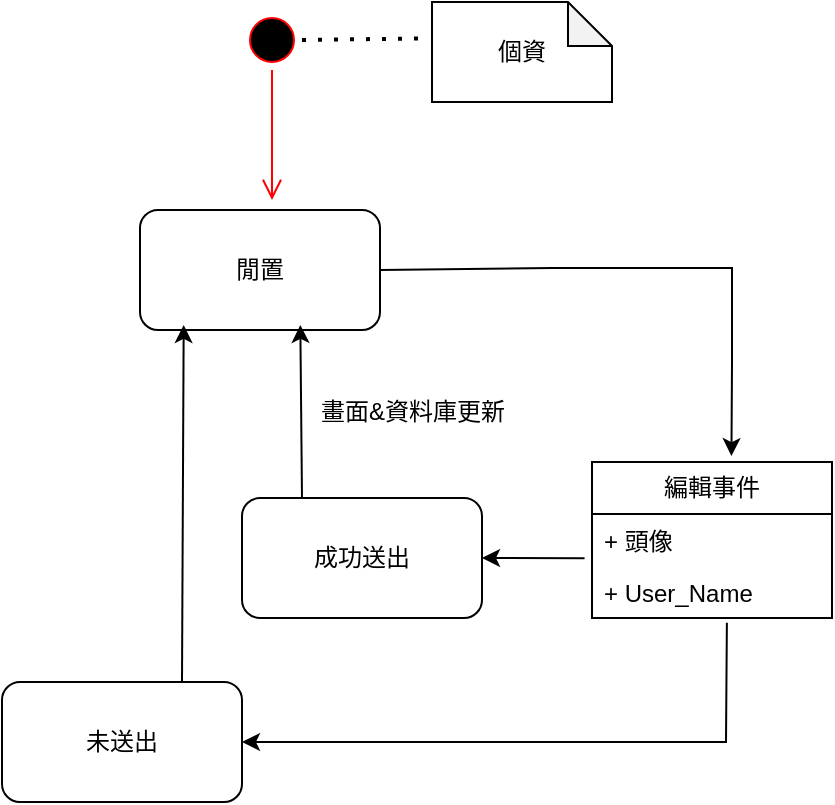 <mxfile version="27.0.6">
  <diagram name="第 1 页" id="ogQoeFHI9kEToF9do8_h">
    <mxGraphModel dx="807" dy="911" grid="1" gridSize="10" guides="1" tooltips="1" connect="1" arrows="1" fold="1" page="1" pageScale="1" pageWidth="827" pageHeight="1169" math="0" shadow="0">
      <root>
        <mxCell id="0" />
        <mxCell id="1" parent="0" />
        <mxCell id="ZpGHV7oy5xUtFjSNWsJq-1" value="" style="ellipse;html=1;shape=startState;fillColor=#000000;strokeColor=#ff0000;" vertex="1" parent="1">
          <mxGeometry x="405" y="404" width="30" height="30" as="geometry" />
        </mxCell>
        <mxCell id="ZpGHV7oy5xUtFjSNWsJq-2" value="" style="edgeStyle=orthogonalEdgeStyle;html=1;verticalAlign=bottom;endArrow=open;endSize=8;strokeColor=#ff0000;rounded=0;" edge="1" source="ZpGHV7oy5xUtFjSNWsJq-1" parent="1">
          <mxGeometry relative="1" as="geometry">
            <mxPoint x="420" y="499" as="targetPoint" />
          </mxGeometry>
        </mxCell>
        <mxCell id="ZpGHV7oy5xUtFjSNWsJq-3" value="閒置" style="rounded=1;whiteSpace=wrap;html=1;" vertex="1" parent="1">
          <mxGeometry x="354" y="504" width="120" height="60" as="geometry" />
        </mxCell>
        <mxCell id="ZpGHV7oy5xUtFjSNWsJq-5" value="個資" style="shape=note;whiteSpace=wrap;html=1;backgroundOutline=1;darkOpacity=0.05;size=22;" vertex="1" parent="1">
          <mxGeometry x="500" y="400" width="90" height="50" as="geometry" />
        </mxCell>
        <mxCell id="ZpGHV7oy5xUtFjSNWsJq-6" value="" style="endArrow=none;dashed=1;html=1;dashPattern=1 3;strokeWidth=2;rounded=0;entryX=-0.016;entryY=0.363;entryDx=0;entryDy=0;entryPerimeter=0;exitX=1;exitY=0.5;exitDx=0;exitDy=0;" edge="1" parent="1" source="ZpGHV7oy5xUtFjSNWsJq-1" target="ZpGHV7oy5xUtFjSNWsJq-5">
          <mxGeometry width="50" height="50" relative="1" as="geometry">
            <mxPoint x="580" y="654" as="sourcePoint" />
            <mxPoint x="630" y="604" as="targetPoint" />
          </mxGeometry>
        </mxCell>
        <mxCell id="ZpGHV7oy5xUtFjSNWsJq-7" value="編輯事件" style="swimlane;fontStyle=0;childLayout=stackLayout;horizontal=1;startSize=26;fillColor=none;horizontalStack=0;resizeParent=1;resizeParentMax=0;resizeLast=0;collapsible=1;marginBottom=0;whiteSpace=wrap;html=1;" vertex="1" parent="1">
          <mxGeometry x="580" y="630" width="120" height="78" as="geometry" />
        </mxCell>
        <mxCell id="ZpGHV7oy5xUtFjSNWsJq-8" value="+ 頭像" style="text;strokeColor=none;fillColor=none;align=left;verticalAlign=top;spacingLeft=4;spacingRight=4;overflow=hidden;rotatable=0;points=[[0,0.5],[1,0.5]];portConstraint=eastwest;whiteSpace=wrap;html=1;" vertex="1" parent="ZpGHV7oy5xUtFjSNWsJq-7">
          <mxGeometry y="26" width="120" height="26" as="geometry" />
        </mxCell>
        <mxCell id="ZpGHV7oy5xUtFjSNWsJq-9" value="+ User_Name" style="text;strokeColor=none;fillColor=none;align=left;verticalAlign=top;spacingLeft=4;spacingRight=4;overflow=hidden;rotatable=0;points=[[0,0.5],[1,0.5]];portConstraint=eastwest;whiteSpace=wrap;html=1;" vertex="1" parent="ZpGHV7oy5xUtFjSNWsJq-7">
          <mxGeometry y="52" width="120" height="26" as="geometry" />
        </mxCell>
        <mxCell id="ZpGHV7oy5xUtFjSNWsJq-11" value="" style="endArrow=classic;html=1;rounded=0;exitX=1;exitY=0.5;exitDx=0;exitDy=0;entryX=0.581;entryY=-0.038;entryDx=0;entryDy=0;entryPerimeter=0;" edge="1" parent="1" source="ZpGHV7oy5xUtFjSNWsJq-3" target="ZpGHV7oy5xUtFjSNWsJq-7">
          <mxGeometry width="50" height="50" relative="1" as="geometry">
            <mxPoint x="480" y="533" as="sourcePoint" />
            <mxPoint x="560" y="629" as="targetPoint" />
            <Array as="points">
              <mxPoint x="560" y="533" />
              <mxPoint x="650" y="533" />
              <mxPoint x="650" y="580" />
            </Array>
          </mxGeometry>
        </mxCell>
        <mxCell id="ZpGHV7oy5xUtFjSNWsJq-13" value="成功送出" style="rounded=1;whiteSpace=wrap;html=1;" vertex="1" parent="1">
          <mxGeometry x="405" y="648" width="120" height="60" as="geometry" />
        </mxCell>
        <mxCell id="ZpGHV7oy5xUtFjSNWsJq-14" value="" style="endArrow=classic;html=1;rounded=0;exitX=-0.031;exitY=0.851;exitDx=0;exitDy=0;exitPerimeter=0;entryX=1;entryY=0.5;entryDx=0;entryDy=0;" edge="1" parent="1" source="ZpGHV7oy5xUtFjSNWsJq-8" target="ZpGHV7oy5xUtFjSNWsJq-13">
          <mxGeometry width="50" height="50" relative="1" as="geometry">
            <mxPoint x="320" y="680" as="sourcePoint" />
            <mxPoint x="370" y="630" as="targetPoint" />
          </mxGeometry>
        </mxCell>
        <mxCell id="ZpGHV7oy5xUtFjSNWsJq-15" value="" style="endArrow=classic;html=1;rounded=0;exitX=0.25;exitY=0;exitDx=0;exitDy=0;entryX=0.668;entryY=0.958;entryDx=0;entryDy=0;entryPerimeter=0;" edge="1" parent="1" source="ZpGHV7oy5xUtFjSNWsJq-13" target="ZpGHV7oy5xUtFjSNWsJq-3">
          <mxGeometry width="50" height="50" relative="1" as="geometry">
            <mxPoint x="320" y="680" as="sourcePoint" />
            <mxPoint x="436" y="570" as="targetPoint" />
          </mxGeometry>
        </mxCell>
        <mxCell id="ZpGHV7oy5xUtFjSNWsJq-16" value="畫面&amp;amp;資料庫更新" style="text;html=1;align=center;verticalAlign=middle;resizable=0;points=[];autosize=1;strokeColor=none;fillColor=none;" vertex="1" parent="1">
          <mxGeometry x="430" y="590" width="120" height="30" as="geometry" />
        </mxCell>
        <mxCell id="ZpGHV7oy5xUtFjSNWsJq-17" value="未送出" style="rounded=1;whiteSpace=wrap;html=1;" vertex="1" parent="1">
          <mxGeometry x="285" y="740" width="120" height="60" as="geometry" />
        </mxCell>
        <mxCell id="ZpGHV7oy5xUtFjSNWsJq-18" value="" style="endArrow=classic;html=1;rounded=0;exitX=0.562;exitY=1.091;exitDx=0;exitDy=0;exitPerimeter=0;entryX=1;entryY=0.5;entryDx=0;entryDy=0;" edge="1" parent="1" source="ZpGHV7oy5xUtFjSNWsJq-9" target="ZpGHV7oy5xUtFjSNWsJq-17">
          <mxGeometry width="50" height="50" relative="1" as="geometry">
            <mxPoint x="320" y="680" as="sourcePoint" />
            <mxPoint x="370" y="630" as="targetPoint" />
            <Array as="points">
              <mxPoint x="647" y="770" />
            </Array>
          </mxGeometry>
        </mxCell>
        <mxCell id="ZpGHV7oy5xUtFjSNWsJq-19" value="" style="endArrow=classic;html=1;rounded=0;exitX=0.75;exitY=0;exitDx=0;exitDy=0;entryX=0.182;entryY=0.958;entryDx=0;entryDy=0;entryPerimeter=0;" edge="1" parent="1" source="ZpGHV7oy5xUtFjSNWsJq-17" target="ZpGHV7oy5xUtFjSNWsJq-3">
          <mxGeometry width="50" height="50" relative="1" as="geometry">
            <mxPoint x="320" y="680" as="sourcePoint" />
            <mxPoint x="370" y="630" as="targetPoint" />
          </mxGeometry>
        </mxCell>
      </root>
    </mxGraphModel>
  </diagram>
</mxfile>
